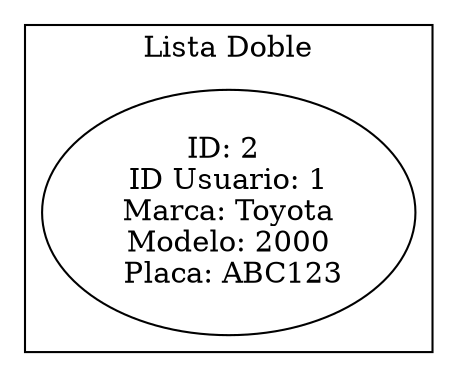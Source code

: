 digraph G {
    node [shape=ellipse];
    rankdir=LR;
    subgraph cluster_0 {
        label = "Lista Doble";
        n0 [label = "ID: 2 \n ID Usuario: 1 \n Marca: Toyota \n Modelo: 2000 \n Placa: ABC123"];
    }
}
